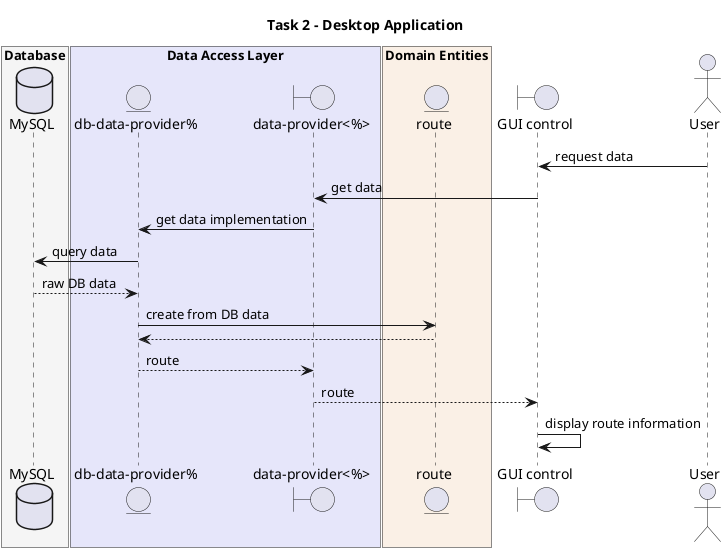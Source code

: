 @startuml
box "Database" #WhiteSmoke
database MySQL
end box
box "Data Access Layer" #Lavender
entity "db-data-provider%"
boundary "data-provider<%>"
end box
box "Domain Entities" #Linen
entity route
end box
boundary "GUI control"
actor User
title Task 2 - Desktop Application
User -> "GUI control": request data
"GUI control" -> "data-provider<%>": get data
"data-provider<%>" -> "db-data-provider%": get data implementation
"db-data-provider%" -> MySQL: query data
"db-data-provider%" <-- MySQL: raw DB data
"db-data-provider%" -> route: create from DB data
"db-data-provider%" <-- route
"data-provider<%>" <-- "db-data-provider%": route
"GUI control" <-- "data-provider<%>": route
"GUI control" -> "GUI control": display route information
@enduml
